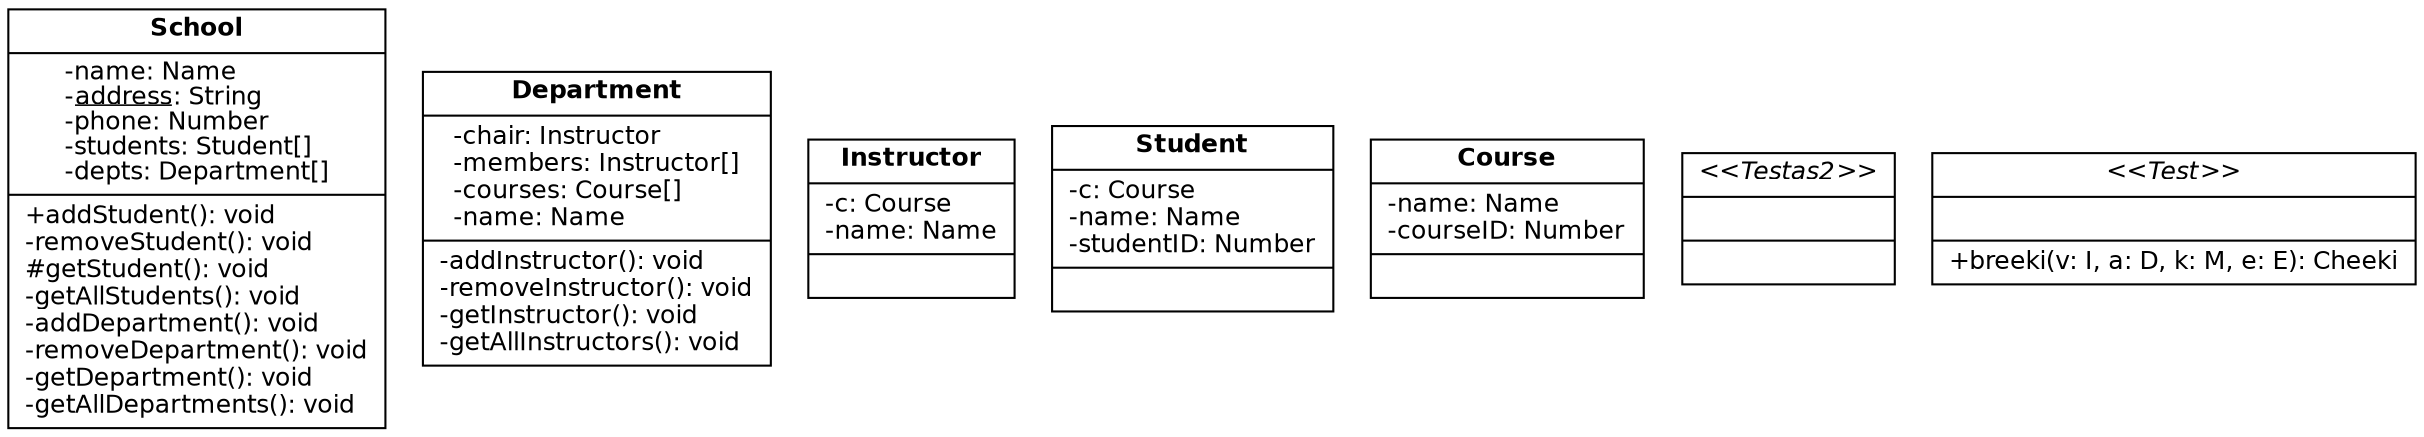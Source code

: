 digraph {
fontname = "Bitstream Vera Sans"
fontsize = 12
node [
fontname = "Bitstream Vera Sans"
fontsize = 12
shape = "record"
]
edge [
fontname = "Bitstream Vera Sans"
fontsize = 12
]
1 [ label = <{<b>School</b>|-name: Name<br align="left"/>-<u>address</u>: String<br align="left"/>-phone: Number<br align="left"/>-students: Student[]<br align="left"/>-depts: Department[]<br align="left"/>|+addStudent(): void<br align="left"/>-removeStudent(): void<br align="left"/>#getStudent(): void<br align="left"/>-getAllStudents(): void<br align="left"/>-addDepartment(): void<br align="left"/>-removeDepartment(): void<br align="left"/>-getDepartment(): void<br align="left"/>-getAllDepartments(): void<br align="left"/>}>]
2 [ label = <{<b>Department</b>|-chair: Instructor<br align="left"/>-members: Instructor[]<br align="left"/>-courses: Course[]<br align="left"/>-name: Name<br align="left"/>|-addInstructor(): void<br align="left"/>-removeInstructor(): void<br align="left"/>-getInstructor(): void<br align="left"/>-getAllInstructors(): void<br align="left"/>}>]
3 [ label = <{<b>Instructor</b>|-c: Course<br align="left"/>-name: Name<br align="left"/>|}>]
4 [ label = <{<b>Student</b>|-c: Course<br align="left"/>-name: Name<br align="left"/>-studentID: Number<br align="left"/>|}>]
5 [ label = <{<b>Course</b>|-name: Name<br align="left"/>-courseID: Number<br align="left"/>|}>]
6 [ label = <{&lt;&lt;<i>Testas2</i>&gt;&gt;||}>]
7 [ label = <{&lt;&lt;<i>Test</i>&gt;&gt;||+breeki(v: I, a: D, k: M, e: E): Cheeki<br align="left"/>}>]
}
